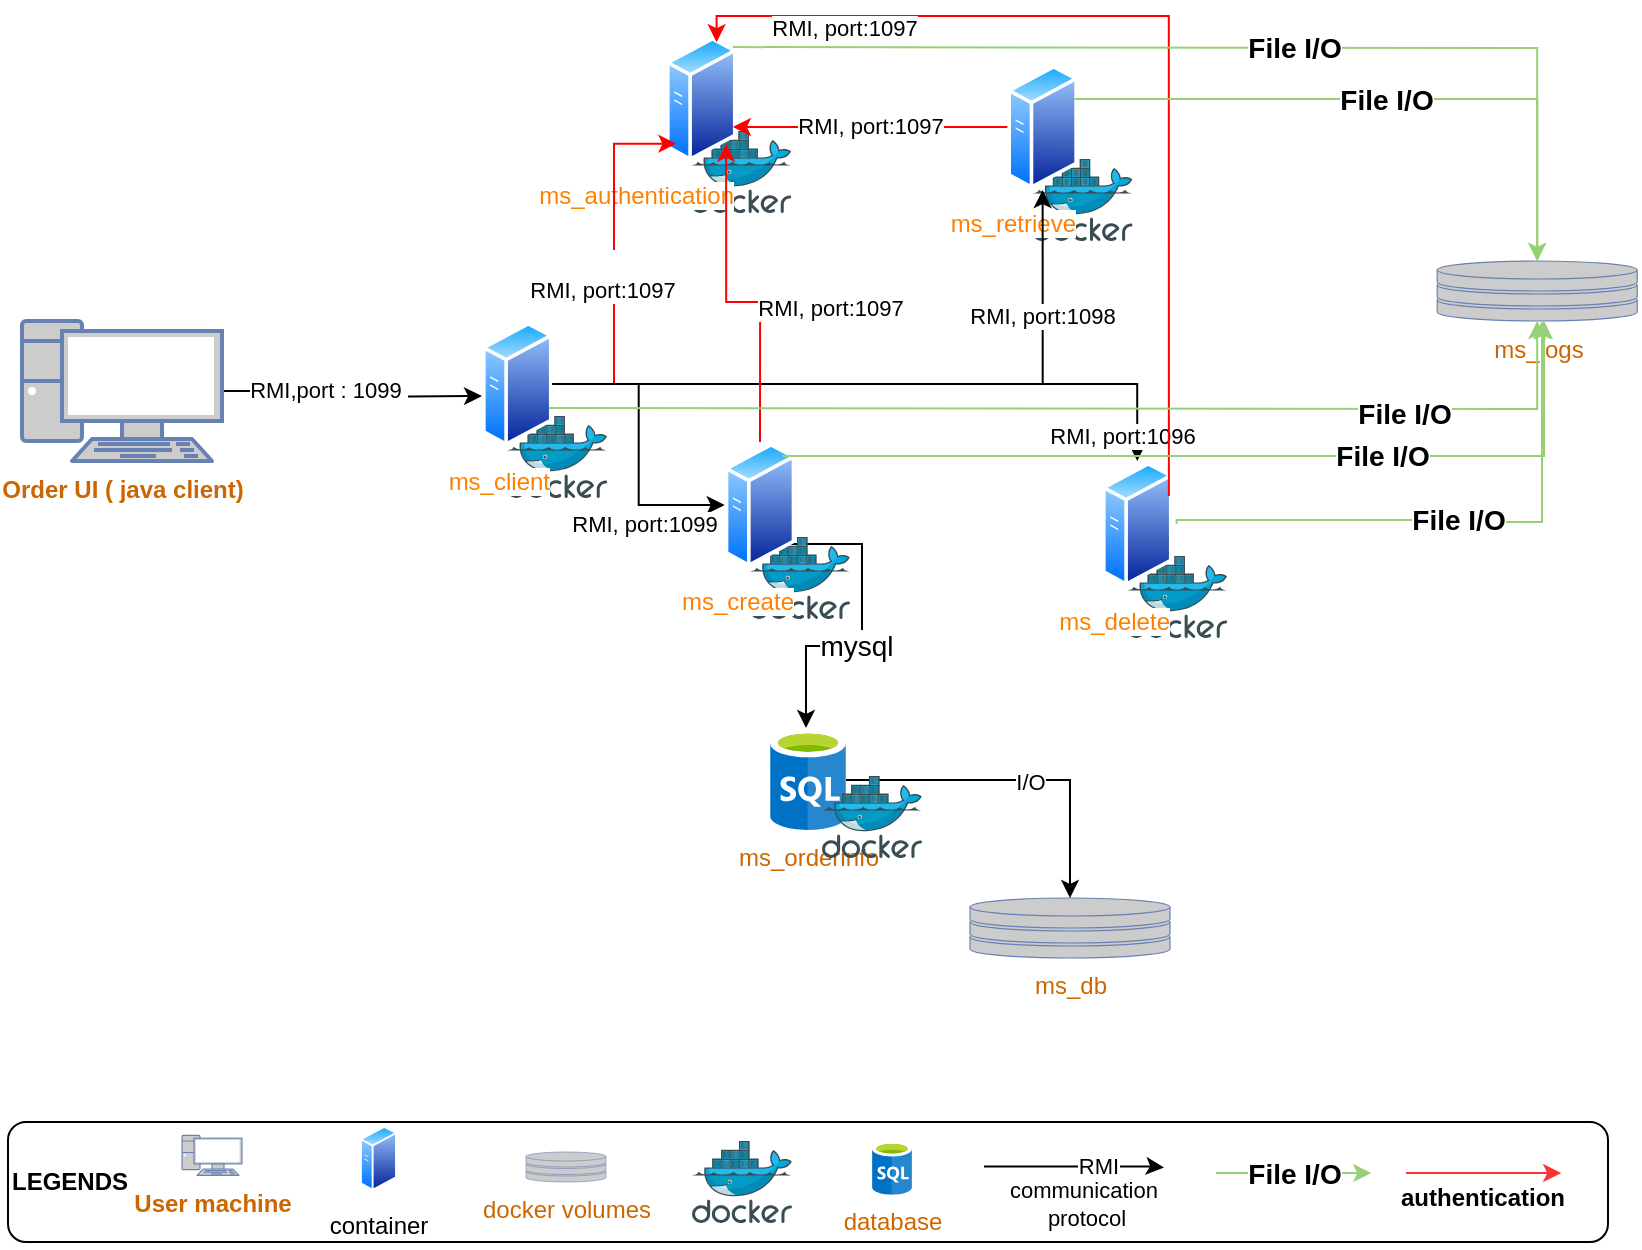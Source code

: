 <mxfile version="21.5.0" type="github">
  <diagram name="Page-1" id="TUy8K6pfmEFAF48vpJAz">
    <mxGraphModel dx="1674" dy="756" grid="1" gridSize="10" guides="1" tooltips="1" connect="1" arrows="1" fold="1" page="1" pageScale="1" pageWidth="850" pageHeight="1100" math="0" shadow="0">
      <root>
        <mxCell id="0" />
        <mxCell id="1" parent="0" />
        <mxCell id="RaNxFDY0SVr_BFBC2Orm-18" value="&lt;b&gt;LEGENDS&lt;/b&gt;" style="rounded=1;whiteSpace=wrap;html=1;align=left;" parent="1" vertex="1">
          <mxGeometry x="33" y="573" width="800" height="60" as="geometry" />
        </mxCell>
        <mxCell id="RaNxFDY0SVr_BFBC2Orm-10" style="edgeStyle=orthogonalEdgeStyle;rounded=0;orthogonalLoop=1;jettySize=auto;html=1;exitX=1;exitY=0.5;exitDx=0;exitDy=0;exitPerimeter=0;" parent="1" source="RaNxFDY0SVr_BFBC2Orm-1" edge="1">
          <mxGeometry relative="1" as="geometry">
            <mxPoint x="270" y="210" as="targetPoint" />
          </mxGeometry>
        </mxCell>
        <mxCell id="RaNxFDY0SVr_BFBC2Orm-16" value="RMI,port : 1099&amp;nbsp;" style="edgeLabel;html=1;align=center;verticalAlign=middle;resizable=0;points=[];" parent="RaNxFDY0SVr_BFBC2Orm-10" vertex="1" connectable="0">
          <mxGeometry x="-0.213" y="2" relative="1" as="geometry">
            <mxPoint y="1" as="offset" />
          </mxGeometry>
        </mxCell>
        <mxCell id="RaNxFDY0SVr_BFBC2Orm-1" value="&lt;b&gt;&lt;font color=&quot;#cc6600&quot;&gt;Order UI ( java client)&lt;/font&gt;&lt;/b&gt;" style="fontColor=#0066CC;verticalAlign=top;verticalLabelPosition=bottom;labelPosition=center;align=center;html=1;outlineConnect=0;fillColor=#CCCCCC;strokeColor=#6881B3;gradientColor=none;gradientDirection=north;strokeWidth=2;shape=mxgraph.networks.pc;" parent="1" vertex="1">
          <mxGeometry x="40" y="172.5" width="100" height="70" as="geometry" />
        </mxCell>
        <mxCell id="RaNxFDY0SVr_BFBC2Orm-11" value="" style="edgeStyle=orthogonalEdgeStyle;rounded=0;orthogonalLoop=1;jettySize=auto;html=1;entryX=0.474;entryY=-0.02;entryDx=0;entryDy=0;entryPerimeter=0;exitX=0;exitY=1;exitDx=0;exitDy=0;" parent="1" source="js3SKpxhjy_CMvByzQF7-4" target="RaNxFDY0SVr_BFBC2Orm-7" edge="1">
          <mxGeometry relative="1" as="geometry">
            <mxPoint x="562.5" y="245" as="sourcePoint" />
            <Array as="points">
              <mxPoint x="460" y="284" />
              <mxPoint x="460" y="335" />
              <mxPoint x="432" y="335" />
            </Array>
          </mxGeometry>
        </mxCell>
        <mxCell id="RaNxFDY0SVr_BFBC2Orm-17" value="&lt;font style=&quot;font-size: 14px;&quot;&gt;mysql&lt;/font&gt;" style="edgeLabel;html=1;align=center;verticalAlign=middle;resizable=0;points=[];" parent="RaNxFDY0SVr_BFBC2Orm-11" vertex="1" connectable="0">
          <mxGeometry x="0.257" y="-3" relative="1" as="geometry">
            <mxPoint as="offset" />
          </mxGeometry>
        </mxCell>
        <mxCell id="RaNxFDY0SVr_BFBC2Orm-13" value="&lt;font style=&quot;font-size: 14px;&quot;&gt;&lt;b&gt;File I/O&lt;/b&gt;&lt;/font&gt;" style="edgeStyle=orthogonalEdgeStyle;rounded=0;orthogonalLoop=1;jettySize=auto;html=1;exitX=0.88;exitY=0.5;exitDx=0;exitDy=0;exitPerimeter=0;entryX=0;entryY=0.5;entryDx=0;entryDy=0;entryPerimeter=0;strokeColor=#97D077;" parent="1" edge="1">
          <mxGeometry x="0.005" relative="1" as="geometry">
            <mxPoint x="637.0" y="598.5" as="sourcePoint" />
            <mxPoint x="714.6" y="598.5" as="targetPoint" />
            <mxPoint as="offset" />
          </mxGeometry>
        </mxCell>
        <mxCell id="RaNxFDY0SVr_BFBC2Orm-3" value="&lt;font color=&quot;#cc6600&quot;&gt;ms_logs&lt;/font&gt;" style="fontColor=#0066CC;verticalAlign=top;verticalLabelPosition=bottom;labelPosition=center;align=center;html=1;outlineConnect=0;fillColor=#CCCCCC;strokeColor=#6881B3;gradientColor=none;gradientDirection=north;strokeWidth=2;shape=mxgraph.networks.storage;" parent="1" vertex="1">
          <mxGeometry x="747.6" y="142.5" width="100" height="30" as="geometry" />
        </mxCell>
        <mxCell id="RaNxFDY0SVr_BFBC2Orm-4" value="&lt;font color=&quot;#cc6600&quot;&gt;ms_db&lt;/font&gt;" style="fontColor=#0066CC;verticalAlign=top;verticalLabelPosition=bottom;labelPosition=center;align=center;html=1;outlineConnect=0;fillColor=#CCCCCC;strokeColor=#6881B3;gradientColor=none;gradientDirection=north;strokeWidth=2;shape=mxgraph.networks.storage;" parent="1" vertex="1">
          <mxGeometry x="514" y="461" width="100" height="30" as="geometry" />
        </mxCell>
        <mxCell id="js3SKpxhjy_CMvByzQF7-3" value="" style="edgeStyle=orthogonalEdgeStyle;rounded=0;orthogonalLoop=1;jettySize=auto;html=1;" parent="1" source="RaNxFDY0SVr_BFBC2Orm-7" target="RaNxFDY0SVr_BFBC2Orm-4" edge="1">
          <mxGeometry relative="1" as="geometry" />
        </mxCell>
        <mxCell id="js3SKpxhjy_CMvByzQF7-25" value="I/O" style="edgeLabel;html=1;align=center;verticalAlign=middle;resizable=0;points=[];" parent="js3SKpxhjy_CMvByzQF7-3" vertex="1" connectable="0">
          <mxGeometry x="0.077" y="-1" relative="1" as="geometry">
            <mxPoint as="offset" />
          </mxGeometry>
        </mxCell>
        <mxCell id="RaNxFDY0SVr_BFBC2Orm-7" value="&lt;font color=&quot;#cc6600&quot;&gt;ms_orderinfo&lt;/font&gt;" style="image;sketch=0;aspect=fixed;html=1;points=[];align=center;fontSize=12;image=img/lib/mscae/SQL_Database_generic.svg;" parent="1" vertex="1">
          <mxGeometry x="414" y="377" width="38" height="50" as="geometry" />
        </mxCell>
        <mxCell id="RaNxFDY0SVr_BFBC2Orm-8" value="" style="image;sketch=0;aspect=fixed;html=1;points=[];align=center;fontSize=12;image=img/lib/mscae/Docker.svg;" parent="1" vertex="1">
          <mxGeometry x="440" y="400" width="50" height="41" as="geometry" />
        </mxCell>
        <mxCell id="RaNxFDY0SVr_BFBC2Orm-19" value="&lt;b&gt;&lt;font color=&quot;#cc6600&quot;&gt;User machine&lt;br&gt;&lt;br&gt;&lt;/font&gt;&lt;/b&gt;" style="fontColor=#0066CC;verticalAlign=top;verticalLabelPosition=bottom;labelPosition=center;align=center;html=1;outlineConnect=0;fillColor=#CCCCCC;strokeColor=#6881B3;gradientColor=none;gradientDirection=north;strokeWidth=2;shape=mxgraph.networks.pc;" parent="1" vertex="1">
          <mxGeometry x="120" y="579.66" width="30" height="20" as="geometry" />
        </mxCell>
        <mxCell id="RaNxFDY0SVr_BFBC2Orm-23" value="&lt;font color=&quot;#cc6600&quot;&gt;docker volumes&lt;/font&gt;" style="fontColor=#0066CC;verticalAlign=top;verticalLabelPosition=bottom;labelPosition=center;align=center;html=1;outlineConnect=0;fillColor=#CCCCCC;strokeColor=#6881B3;gradientColor=none;gradientDirection=north;strokeWidth=2;shape=mxgraph.networks.storage;" parent="1" vertex="1">
          <mxGeometry x="292" y="588" width="40" height="15" as="geometry" />
        </mxCell>
        <mxCell id="RaNxFDY0SVr_BFBC2Orm-24" value="" style="image;sketch=0;aspect=fixed;html=1;points=[];align=center;fontSize=12;image=img/lib/mscae/Docker.svg;" parent="1" vertex="1">
          <mxGeometry x="375" y="582.5" width="50" height="41" as="geometry" />
        </mxCell>
        <mxCell id="RaNxFDY0SVr_BFBC2Orm-25" value="&lt;font color=&quot;#cc6600&quot;&gt;database&lt;br&gt;&lt;/font&gt;" style="image;sketch=0;aspect=fixed;html=1;points=[];align=center;fontSize=12;image=img/lib/mscae/SQL_Database_generic.svg;" parent="1" vertex="1">
          <mxGeometry x="465" y="583" width="20" height="26.32" as="geometry" />
        </mxCell>
        <mxCell id="RaNxFDY0SVr_BFBC2Orm-26" style="edgeStyle=orthogonalEdgeStyle;rounded=0;orthogonalLoop=1;jettySize=auto;html=1;exitX=1;exitY=0.5;exitDx=0;exitDy=0;exitPerimeter=0;" parent="1" edge="1">
          <mxGeometry relative="1" as="geometry">
            <mxPoint x="521" y="595.25" as="sourcePoint" />
            <mxPoint x="611" y="595.75" as="targetPoint" />
            <Array as="points">
              <mxPoint x="606" y="595.75" />
              <mxPoint x="606" y="596.75" />
            </Array>
          </mxGeometry>
        </mxCell>
        <mxCell id="RaNxFDY0SVr_BFBC2Orm-27" value="communication&amp;nbsp;&lt;br&gt;protocol" style="edgeLabel;html=1;align=center;verticalAlign=middle;resizable=0;points=[];" parent="RaNxFDY0SVr_BFBC2Orm-26" vertex="1" connectable="0">
          <mxGeometry x="-0.213" y="2" relative="1" as="geometry">
            <mxPoint x="15" y="20" as="offset" />
          </mxGeometry>
        </mxCell>
        <mxCell id="_HAtM5-WR96KcA0NlqKL-10" value="RMI" style="edgeLabel;html=1;align=center;verticalAlign=middle;resizable=0;points=[];" vertex="1" connectable="0" parent="RaNxFDY0SVr_BFBC2Orm-26">
          <mxGeometry x="0.266" y="1" relative="1" as="geometry">
            <mxPoint as="offset" />
          </mxGeometry>
        </mxCell>
        <mxCell id="js3SKpxhjy_CMvByzQF7-5" value="" style="group" parent="1" vertex="1" connectable="0">
          <mxGeometry x="391.36" y="233" width="62.64" height="88.5" as="geometry" />
        </mxCell>
        <mxCell id="RaNxFDY0SVr_BFBC2Orm-5" value="" style="image;sketch=0;aspect=fixed;html=1;points=[];align=center;fontSize=12;image=img/lib/mscae/Docker.svg;" parent="js3SKpxhjy_CMvByzQF7-5" vertex="1">
          <mxGeometry x="12.64" y="47.5" width="50" height="41" as="geometry" />
        </mxCell>
        <mxCell id="js3SKpxhjy_CMvByzQF7-4" value="&lt;font color=&quot;#ff8000&quot;&gt;ms_create&lt;/font&gt;" style="image;aspect=fixed;perimeter=ellipsePerimeter;html=1;align=right;shadow=0;dashed=0;spacingTop=3;image=img/lib/active_directory/generic_server.svg;" parent="js3SKpxhjy_CMvByzQF7-5" vertex="1">
          <mxGeometry width="35.28" height="63" as="geometry" />
        </mxCell>
        <mxCell id="js3SKpxhjy_CMvByzQF7-6" value="" style="group" parent="1" vertex="1" connectable="0">
          <mxGeometry x="270" y="172.5" width="62.64" height="88.5" as="geometry" />
        </mxCell>
        <mxCell id="js3SKpxhjy_CMvByzQF7-7" value="" style="image;sketch=0;aspect=fixed;html=1;points=[];align=center;fontSize=12;image=img/lib/mscae/Docker.svg;" parent="js3SKpxhjy_CMvByzQF7-6" vertex="1">
          <mxGeometry x="12.64" y="47.5" width="50" height="41" as="geometry" />
        </mxCell>
        <mxCell id="js3SKpxhjy_CMvByzQF7-8" value="&lt;font color=&quot;#ff8000&quot;&gt;ms_client&lt;/font&gt;" style="image;aspect=fixed;perimeter=ellipsePerimeter;html=1;align=right;shadow=0;dashed=0;spacingTop=3;image=img/lib/active_directory/generic_server.svg;" parent="js3SKpxhjy_CMvByzQF7-6" vertex="1">
          <mxGeometry width="35.28" height="63" as="geometry" />
        </mxCell>
        <mxCell id="js3SKpxhjy_CMvByzQF7-9" value="" style="group" parent="1" vertex="1" connectable="0">
          <mxGeometry x="580" y="242.5" width="62.64" height="88.5" as="geometry" />
        </mxCell>
        <mxCell id="js3SKpxhjy_CMvByzQF7-10" value="" style="image;sketch=0;aspect=fixed;html=1;points=[];align=center;fontSize=12;image=img/lib/mscae/Docker.svg;" parent="js3SKpxhjy_CMvByzQF7-9" vertex="1">
          <mxGeometry x="12.64" y="47.5" width="50" height="41" as="geometry" />
        </mxCell>
        <mxCell id="js3SKpxhjy_CMvByzQF7-11" value="&lt;font color=&quot;#ff8000&quot;&gt;ms_delete&lt;/font&gt;" style="image;aspect=fixed;perimeter=ellipsePerimeter;html=1;align=right;shadow=0;dashed=0;spacingTop=3;image=img/lib/active_directory/generic_server.svg;" parent="js3SKpxhjy_CMvByzQF7-9" vertex="1">
          <mxGeometry width="35.28" height="63" as="geometry" />
        </mxCell>
        <mxCell id="js3SKpxhjy_CMvByzQF7-12" value="" style="group" parent="1" vertex="1" connectable="0">
          <mxGeometry x="532.68" y="44" width="62.64" height="88.5" as="geometry" />
        </mxCell>
        <mxCell id="js3SKpxhjy_CMvByzQF7-13" value="" style="image;sketch=0;aspect=fixed;html=1;points=[];align=center;fontSize=12;image=img/lib/mscae/Docker.svg;" parent="js3SKpxhjy_CMvByzQF7-12" vertex="1">
          <mxGeometry x="12.64" y="47.5" width="50" height="41" as="geometry" />
        </mxCell>
        <mxCell id="js3SKpxhjy_CMvByzQF7-14" value="&lt;font color=&quot;#ff8000&quot;&gt;ms_retrieve&lt;/font&gt;" style="image;aspect=fixed;perimeter=ellipsePerimeter;html=1;align=right;shadow=0;dashed=0;spacingTop=3;image=img/lib/active_directory/generic_server.svg;" parent="js3SKpxhjy_CMvByzQF7-12" vertex="1">
          <mxGeometry width="35.28" height="63" as="geometry" />
        </mxCell>
        <mxCell id="js3SKpxhjy_CMvByzQF7-15" value="" style="group" parent="1" vertex="1" connectable="0">
          <mxGeometry x="362" y="30" width="62.64" height="88.5" as="geometry" />
        </mxCell>
        <mxCell id="js3SKpxhjy_CMvByzQF7-16" value="" style="image;sketch=0;aspect=fixed;html=1;points=[];align=center;fontSize=12;image=img/lib/mscae/Docker.svg;" parent="js3SKpxhjy_CMvByzQF7-15" vertex="1">
          <mxGeometry x="12.64" y="47.5" width="50" height="41" as="geometry" />
        </mxCell>
        <mxCell id="js3SKpxhjy_CMvByzQF7-17" value="&lt;font color=&quot;#ff8000&quot;&gt;ms_authentication&lt;/font&gt;" style="image;aspect=fixed;perimeter=ellipsePerimeter;html=1;align=right;shadow=0;dashed=0;spacingTop=3;image=img/lib/active_directory/generic_server.svg;" parent="js3SKpxhjy_CMvByzQF7-15" vertex="1">
          <mxGeometry width="35.28" height="63" as="geometry" />
        </mxCell>
        <mxCell id="js3SKpxhjy_CMvByzQF7-21" value="&lt;br&gt;RMI, port:1097" style="edgeStyle=elbowEdgeStyle;rounded=0;orthogonalLoop=1;jettySize=auto;html=1;entryX=0;entryY=1;entryDx=0;entryDy=0;strokeColor=#FF0000;" parent="1" source="js3SKpxhjy_CMvByzQF7-8" target="js3SKpxhjy_CMvByzQF7-17" edge="1">
          <mxGeometry x="-0.069" y="6" relative="1" as="geometry">
            <mxPoint as="offset" />
          </mxGeometry>
        </mxCell>
        <mxCell id="js3SKpxhjy_CMvByzQF7-22" value="RMI, port:1099" style="edgeStyle=orthogonalEdgeStyle;rounded=0;orthogonalLoop=1;jettySize=auto;html=1;exitX=1;exitY=0.5;exitDx=0;exitDy=0;" parent="1" source="js3SKpxhjy_CMvByzQF7-8" target="js3SKpxhjy_CMvByzQF7-4" edge="1">
          <mxGeometry x="0.445" y="-8" relative="1" as="geometry">
            <mxPoint y="1" as="offset" />
          </mxGeometry>
        </mxCell>
        <mxCell id="js3SKpxhjy_CMvByzQF7-23" value="RMI, port:1098" style="edgeStyle=orthogonalEdgeStyle;rounded=0;orthogonalLoop=1;jettySize=auto;html=1;" parent="1" source="js3SKpxhjy_CMvByzQF7-8" target="js3SKpxhjy_CMvByzQF7-14" edge="1">
          <mxGeometry x="0.632" relative="1" as="geometry">
            <mxPoint as="offset" />
          </mxGeometry>
        </mxCell>
        <mxCell id="js3SKpxhjy_CMvByzQF7-24" value="RMI, port:1096" style="edgeStyle=orthogonalEdgeStyle;rounded=0;orthogonalLoop=1;jettySize=auto;html=1;entryX=0.5;entryY=0;entryDx=0;entryDy=0;" parent="1" source="js3SKpxhjy_CMvByzQF7-8" target="js3SKpxhjy_CMvByzQF7-11" edge="1">
          <mxGeometry x="0.924" y="-8" relative="1" as="geometry">
            <mxPoint as="offset" />
          </mxGeometry>
        </mxCell>
        <mxCell id="js3SKpxhjy_CMvByzQF7-27" value="RMI, port:1097" style="edgeStyle=orthogonalEdgeStyle;rounded=0;orthogonalLoop=1;jettySize=auto;html=1;entryX=1;entryY=0.75;entryDx=0;entryDy=0;strokeColor=#FF0000;" parent="1" source="js3SKpxhjy_CMvByzQF7-14" target="js3SKpxhjy_CMvByzQF7-17" edge="1">
          <mxGeometry relative="1" as="geometry" />
        </mxCell>
        <mxCell id="js3SKpxhjy_CMvByzQF7-28" value="RMI, port:1097" style="edgeStyle=orthogonalEdgeStyle;rounded=0;orthogonalLoop=1;jettySize=auto;html=1;entryX=1;entryY=1;entryDx=0;entryDy=0;strokeColor=#FF0000;" parent="1" source="js3SKpxhjy_CMvByzQF7-4" target="js3SKpxhjy_CMvByzQF7-17" edge="1">
          <mxGeometry x="-0.195" y="-35" relative="1" as="geometry">
            <mxPoint as="offset" />
          </mxGeometry>
        </mxCell>
        <mxCell id="js3SKpxhjy_CMvByzQF7-29" style="edgeStyle=orthogonalEdgeStyle;rounded=0;orthogonalLoop=1;jettySize=auto;html=1;entryX=0.75;entryY=0;entryDx=0;entryDy=0;exitX=1;exitY=0.25;exitDx=0;exitDy=0;strokeColor=#FF0000;" parent="1" source="js3SKpxhjy_CMvByzQF7-11" target="js3SKpxhjy_CMvByzQF7-17" edge="1">
          <mxGeometry relative="1" as="geometry">
            <Array as="points">
              <mxPoint x="614" y="20" />
              <mxPoint x="387" y="20" />
            </Array>
          </mxGeometry>
        </mxCell>
        <mxCell id="js3SKpxhjy_CMvByzQF7-31" value="RMI, port:1097" style="edgeLabel;html=1;align=center;verticalAlign=middle;resizable=0;points=[];" parent="js3SKpxhjy_CMvByzQF7-29" vertex="1" connectable="0">
          <mxGeometry x="-0.33" y="-1" relative="1" as="geometry">
            <mxPoint x="-164" y="-74" as="offset" />
          </mxGeometry>
        </mxCell>
        <mxCell id="js3SKpxhjy_CMvByzQF7-32" value="container" style="image;aspect=fixed;perimeter=ellipsePerimeter;html=1;align=center;shadow=0;dashed=0;spacingTop=3;image=img/lib/active_directory/generic_server.svg;" parent="1" vertex="1">
          <mxGeometry x="209" y="574.66" width="18.48" height="33" as="geometry" />
        </mxCell>
        <mxCell id="_HAtM5-WR96KcA0NlqKL-2" value="&lt;font style=&quot;font-size: 14px;&quot;&gt;&lt;b&gt;File I/O&lt;/b&gt;&lt;/font&gt;" style="edgeStyle=orthogonalEdgeStyle;rounded=0;orthogonalLoop=1;jettySize=auto;html=1;exitX=1;exitY=0.25;exitDx=0;exitDy=0;entryX=0.5;entryY=0;entryDx=0;entryDy=0;entryPerimeter=0;strokeColor=#97D077;" edge="1" parent="1" target="RaNxFDY0SVr_BFBC2Orm-3">
          <mxGeometry x="0.104" relative="1" as="geometry">
            <mxPoint x="395.455" y="35.546" as="sourcePoint" />
            <mxPoint x="797.6" y="130.5" as="targetPoint" />
            <mxPoint as="offset" />
          </mxGeometry>
        </mxCell>
        <mxCell id="_HAtM5-WR96KcA0NlqKL-3" value="&lt;font style=&quot;font-size: 14px;&quot;&gt;&lt;b&gt;File I/O&lt;/b&gt;&lt;/font&gt;" style="edgeStyle=orthogonalEdgeStyle;rounded=0;orthogonalLoop=1;jettySize=auto;html=1;exitX=1;exitY=0.25;exitDx=0;exitDy=0;entryX=0.5;entryY=0;entryDx=0;entryDy=0;entryPerimeter=0;strokeColor=#97D077;" edge="1" parent="1" source="js3SKpxhjy_CMvByzQF7-14" target="RaNxFDY0SVr_BFBC2Orm-3">
          <mxGeometry relative="1" as="geometry">
            <mxPoint x="690.0" y="50.5" as="sourcePoint" />
            <mxPoint x="768" y="51" as="targetPoint" />
          </mxGeometry>
        </mxCell>
        <mxCell id="_HAtM5-WR96KcA0NlqKL-4" value="&lt;font style=&quot;font-size: 14px;&quot;&gt;&lt;b&gt;File I/O&lt;/b&gt;&lt;/font&gt;" style="edgeStyle=orthogonalEdgeStyle;rounded=0;orthogonalLoop=1;jettySize=auto;html=1;exitX=1;exitY=0.25;exitDx=0;exitDy=0;strokeColor=#97D077;" edge="1" parent="1" target="RaNxFDY0SVr_BFBC2Orm-3">
          <mxGeometry x="0.591" y="-2" relative="1" as="geometry">
            <mxPoint x="303.455" y="216.046" as="sourcePoint" />
            <mxPoint x="800" y="180" as="targetPoint" />
            <mxPoint y="1" as="offset" />
          </mxGeometry>
        </mxCell>
        <mxCell id="_HAtM5-WR96KcA0NlqKL-5" value="&lt;font style=&quot;font-size: 14px;&quot;&gt;&lt;b&gt;File I/O&lt;/b&gt;&lt;/font&gt;" style="edgeStyle=orthogonalEdgeStyle;rounded=0;orthogonalLoop=1;jettySize=auto;html=1;strokeColor=#97D077;" edge="1" parent="1" source="js3SKpxhjy_CMvByzQF7-4" target="RaNxFDY0SVr_BFBC2Orm-3">
          <mxGeometry x="0.338" relative="1" as="geometry">
            <mxPoint x="710.0" y="316.5" as="sourcePoint" />
            <mxPoint x="800" y="180" as="targetPoint" />
            <Array as="points">
              <mxPoint x="801" y="240" />
            </Array>
            <mxPoint as="offset" />
          </mxGeometry>
        </mxCell>
        <mxCell id="_HAtM5-WR96KcA0NlqKL-6" value="&lt;font style=&quot;font-size: 14px;&quot;&gt;&lt;b&gt;File I/O&lt;/b&gt;&lt;/font&gt;" style="edgeStyle=orthogonalEdgeStyle;rounded=0;orthogonalLoop=1;jettySize=auto;html=1;exitX=1;exitY=0.5;exitDx=0;exitDy=0;strokeColor=#97D077;" edge="1" parent="1">
          <mxGeometry relative="1" as="geometry">
            <mxPoint x="617.28" y="274" as="sourcePoint" />
            <mxPoint x="800" y="172.5" as="targetPoint" />
            <Array as="points">
              <mxPoint x="617" y="272" />
              <mxPoint x="761" y="272" />
              <mxPoint x="761" y="273" />
              <mxPoint x="800" y="273" />
            </Array>
          </mxGeometry>
        </mxCell>
        <mxCell id="_HAtM5-WR96KcA0NlqKL-11" value="&lt;font style=&quot;font-size: 12px;&quot;&gt;&lt;b style=&quot;&quot;&gt;authentication&lt;/b&gt;&lt;/font&gt;" style="edgeStyle=orthogonalEdgeStyle;rounded=0;orthogonalLoop=1;jettySize=auto;html=1;exitX=0.88;exitY=0.5;exitDx=0;exitDy=0;exitPerimeter=0;entryX=0;entryY=0.5;entryDx=0;entryDy=0;entryPerimeter=0;strokeColor=#FF3333;" edge="1" parent="1">
          <mxGeometry x="-0.021" y="-12" relative="1" as="geometry">
            <mxPoint x="732.0" y="598.5" as="sourcePoint" />
            <mxPoint x="809.6" y="598.5" as="targetPoint" />
            <mxPoint as="offset" />
          </mxGeometry>
        </mxCell>
      </root>
    </mxGraphModel>
  </diagram>
</mxfile>
